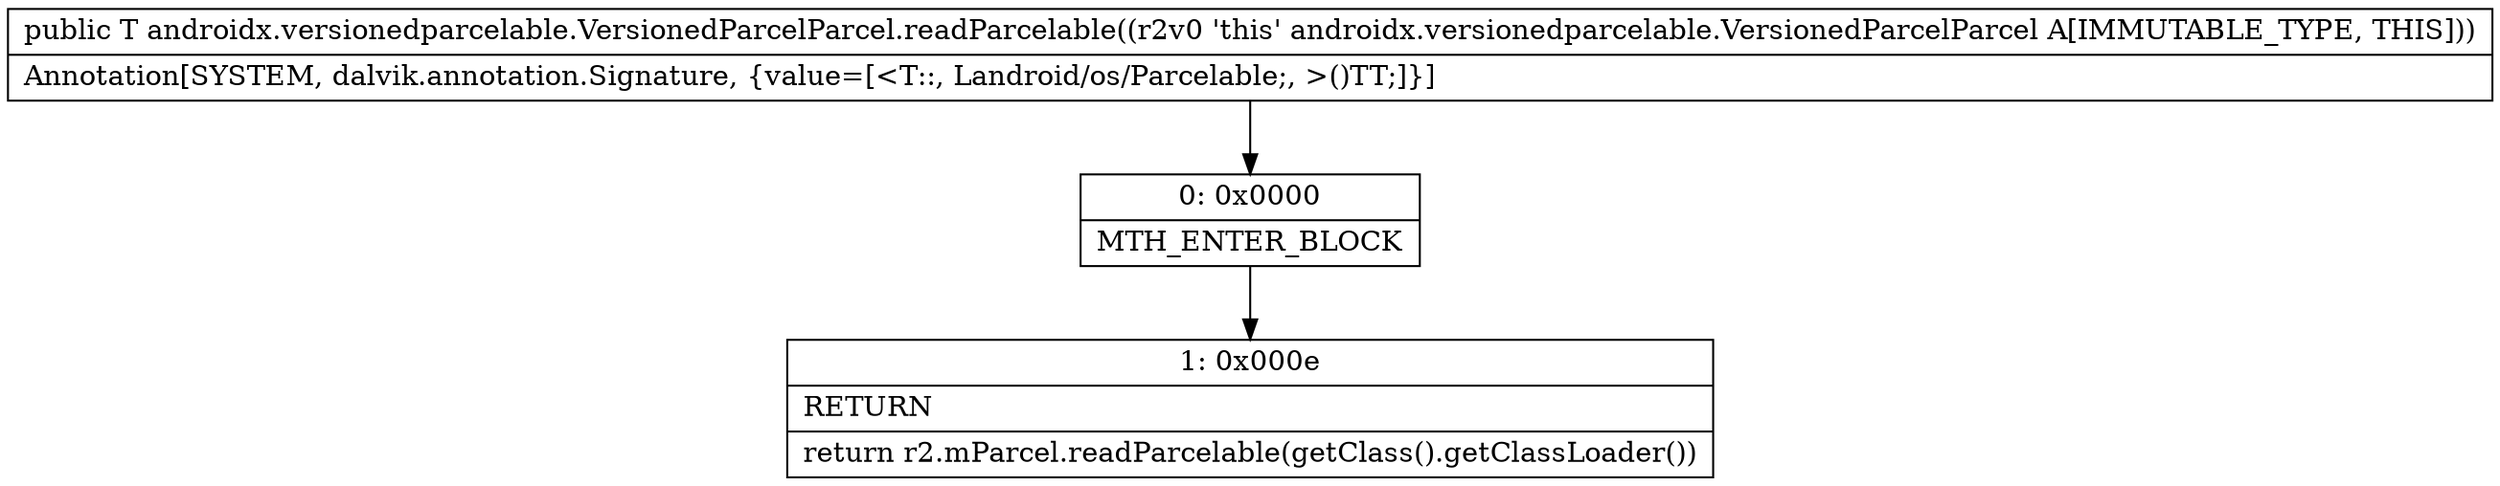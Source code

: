 digraph "CFG forandroidx.versionedparcelable.VersionedParcelParcel.readParcelable()Landroid\/os\/Parcelable;" {
Node_0 [shape=record,label="{0\:\ 0x0000|MTH_ENTER_BLOCK\l}"];
Node_1 [shape=record,label="{1\:\ 0x000e|RETURN\l|return r2.mParcel.readParcelable(getClass().getClassLoader())\l}"];
MethodNode[shape=record,label="{public T androidx.versionedparcelable.VersionedParcelParcel.readParcelable((r2v0 'this' androidx.versionedparcelable.VersionedParcelParcel A[IMMUTABLE_TYPE, THIS]))  | Annotation[SYSTEM, dalvik.annotation.Signature, \{value=[\<T::, Landroid\/os\/Parcelable;, \>()TT;]\}]\l}"];
MethodNode -> Node_0;
Node_0 -> Node_1;
}

